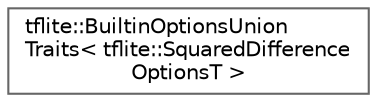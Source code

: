 digraph "Graphical Class Hierarchy"
{
 // LATEX_PDF_SIZE
  bgcolor="transparent";
  edge [fontname=Helvetica,fontsize=10,labelfontname=Helvetica,labelfontsize=10];
  node [fontname=Helvetica,fontsize=10,shape=box,height=0.2,width=0.4];
  rankdir="LR";
  Node0 [id="Node000000",label="tflite::BuiltinOptionsUnion\lTraits\< tflite::SquaredDifference\lOptionsT \>",height=0.2,width=0.4,color="grey40", fillcolor="white", style="filled",URL="$structtflite_1_1_builtin_options_union_traits_3_01tflite_1_1_squared_difference_options_t_01_4.html",tooltip=" "];
}
